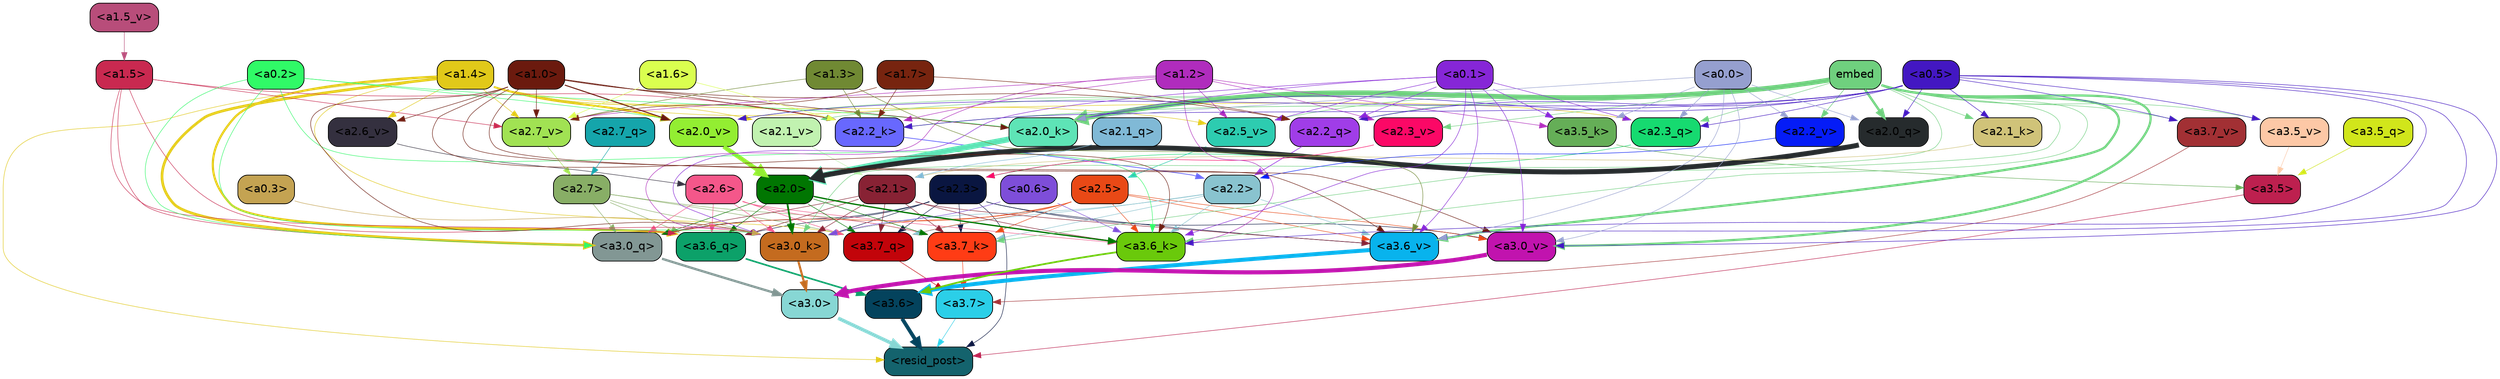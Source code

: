 strict digraph "" {
	graph [bgcolor=transparent,
		layout=dot,
		overlap=false,
		splines=true
	];
	"<a3.7>"	[color=black,
		fillcolor="#2bcfe8",
		fontname=Helvetica,
		shape=box,
		style="filled, rounded"];
	"<resid_post>"	[color=black,
		fillcolor="#14636d",
		fontname=Helvetica,
		shape=box,
		style="filled, rounded"];
	"<a3.7>" -> "<resid_post>"	[color="#2bcfe8",
		penwidth=0.6];
	"<a3.6>"	[color=black,
		fillcolor="#04435d",
		fontname=Helvetica,
		shape=box,
		style="filled, rounded"];
	"<a3.6>" -> "<resid_post>"	[color="#04435d",
		penwidth=4.646730065345764];
	"<a3.5>"	[color=black,
		fillcolor="#bd204f",
		fontname=Helvetica,
		shape=box,
		style="filled, rounded"];
	"<a3.5>" -> "<resid_post>"	[color="#bd204f",
		penwidth=0.6];
	"<a3.0>"	[color=black,
		fillcolor="#87d7d4",
		fontname=Helvetica,
		shape=box,
		style="filled, rounded"];
	"<a3.0>" -> "<resid_post>"	[color="#87d7d4",
		penwidth=4.323132634162903];
	"<a2.3>"	[color=black,
		fillcolor="#0a1641",
		fontname=Helvetica,
		shape=box,
		style="filled, rounded"];
	"<a2.3>" -> "<resid_post>"	[color="#0a1641",
		penwidth=0.6];
	"<a3.7_q>"	[color=black,
		fillcolor="#c2040a",
		fontname=Helvetica,
		shape=box,
		style="filled, rounded"];
	"<a2.3>" -> "<a3.7_q>"	[color="#0a1641",
		penwidth=0.6];
	"<a3.6_q>"	[color=black,
		fillcolor="#0ca169",
		fontname=Helvetica,
		shape=box,
		style="filled, rounded"];
	"<a2.3>" -> "<a3.6_q>"	[color="#0a1641",
		penwidth=0.6];
	"<a3.0_q>"	[color=black,
		fillcolor="#829794",
		fontname=Helvetica,
		shape=box,
		style="filled, rounded"];
	"<a2.3>" -> "<a3.0_q>"	[color="#0a1641",
		penwidth=0.6];
	"<a3.7_k>"	[color=black,
		fillcolor="#ff3c15",
		fontname=Helvetica,
		shape=box,
		style="filled, rounded"];
	"<a2.3>" -> "<a3.7_k>"	[color="#0a1641",
		penwidth=0.6];
	"<a3.0_k>"	[color=black,
		fillcolor="#c46b1f",
		fontname=Helvetica,
		shape=box,
		style="filled, rounded"];
	"<a2.3>" -> "<a3.0_k>"	[color="#0a1641",
		penwidth=0.6];
	"<a3.6_v>"	[color=black,
		fillcolor="#08b3ed",
		fontname=Helvetica,
		shape=box,
		style="filled, rounded"];
	"<a2.3>" -> "<a3.6_v>"	[color="#0a1641",
		penwidth=0.6];
	"<a3.0_v>"	[color=black,
		fillcolor="#c113ae",
		fontname=Helvetica,
		shape=box,
		style="filled, rounded"];
	"<a2.3>" -> "<a3.0_v>"	[color="#0a1641",
		penwidth=0.6];
	"<a1.4>"	[color=black,
		fillcolor="#e1c919",
		fontname=Helvetica,
		shape=box,
		style="filled, rounded"];
	"<a1.4>" -> "<resid_post>"	[color="#e1c919",
		penwidth=0.6];
	"<a1.4>" -> "<a3.7_q>"	[color="#e1c919",
		penwidth=0.6];
	"<a1.4>" -> "<a3.6_q>"	[color="#e1c919",
		penwidth=2.700703263282776];
	"<a1.4>" -> "<a3.0_q>"	[color="#e1c919",
		penwidth=3.34255850315094];
	"<a2.3_q>"	[color=black,
		fillcolor="#16da70",
		fontname=Helvetica,
		shape=box,
		style="filled, rounded"];
	"<a1.4>" -> "<a2.3_q>"	[color="#e1c919",
		penwidth=0.6];
	"<a2.2_k>"	[color=black,
		fillcolor="#6868fe",
		fontname=Helvetica,
		shape=box,
		style="filled, rounded"];
	"<a1.4>" -> "<a2.2_k>"	[color="#e1c919",
		penwidth=0.6];
	"<a2.7_v>"	[color=black,
		fillcolor="#a1e253",
		fontname=Helvetica,
		shape=box,
		style="filled, rounded"];
	"<a1.4>" -> "<a2.7_v>"	[color="#e1c919",
		penwidth=0.6];
	"<a2.6_v>"	[color=black,
		fillcolor="#34303f",
		fontname=Helvetica,
		shape=box,
		style="filled, rounded"];
	"<a1.4>" -> "<a2.6_v>"	[color="#e1c919",
		penwidth=0.6];
	"<a2.5_v>"	[color=black,
		fillcolor="#2dccb0",
		fontname=Helvetica,
		shape=box,
		style="filled, rounded"];
	"<a1.4>" -> "<a2.5_v>"	[color="#e1c919",
		penwidth=0.6];
	"<a2.1_v>"	[color=black,
		fillcolor="#c1f2b0",
		fontname=Helvetica,
		shape=box,
		style="filled, rounded"];
	"<a1.4>" -> "<a2.1_v>"	[color="#e1c919",
		penwidth=0.6];
	"<a2.0_v>"	[color=black,
		fillcolor="#93ee32",
		fontname=Helvetica,
		shape=box,
		style="filled, rounded"];
	"<a1.4>" -> "<a2.0_v>"	[color="#e1c919",
		penwidth=2.387977123260498];
	"<a3.7_q>" -> "<a3.7>"	[color="#c2040a",
		penwidth=0.6];
	"<a3.6_q>" -> "<a3.6>"	[color="#0ca169",
		penwidth=2.03758105635643];
	"<a3.5_q>"	[color=black,
		fillcolor="#d1e61b",
		fontname=Helvetica,
		shape=box,
		style="filled, rounded"];
	"<a3.5_q>" -> "<a3.5>"	[color="#d1e61b",
		penwidth=0.6];
	"<a3.0_q>" -> "<a3.0>"	[color="#829794",
		penwidth=2.8638100624084473];
	"<a3.7_k>" -> "<a3.7>"	[color="#ff3c15",
		penwidth=0.6];
	"<a3.6_k>"	[color=black,
		fillcolor="#6ac90b",
		fontname=Helvetica,
		shape=box,
		style="filled, rounded"];
	"<a3.6_k>" -> "<a3.6>"	[color="#6ac90b",
		penwidth=2.174198240041733];
	"<a3.5_k>"	[color=black,
		fillcolor="#65ae57",
		fontname=Helvetica,
		shape=box,
		style="filled, rounded"];
	"<a3.5_k>" -> "<a3.5>"	[color="#65ae57",
		penwidth=0.6];
	"<a3.0_k>" -> "<a3.0>"	[color="#c46b1f",
		penwidth=2.6274144649505615];
	"<a3.7_v>"	[color=black,
		fillcolor="#a23034",
		fontname=Helvetica,
		shape=box,
		style="filled, rounded"];
	"<a3.7_v>" -> "<a3.7>"	[color="#a23034",
		penwidth=0.6];
	"<a3.6_v>" -> "<a3.6>"	[color="#08b3ed",
		penwidth=5.002329230308533];
	"<a3.5_v>"	[color=black,
		fillcolor="#fdc8a6",
		fontname=Helvetica,
		shape=box,
		style="filled, rounded"];
	"<a3.5_v>" -> "<a3.5>"	[color="#fdc8a6",
		penwidth=0.6];
	"<a3.0_v>" -> "<a3.0>"	[color="#c113ae",
		penwidth=5.188832879066467];
	"<a2.7>"	[color=black,
		fillcolor="#88ae66",
		fontname=Helvetica,
		shape=box,
		style="filled, rounded"];
	"<a2.7>" -> "<a3.7_q>"	[color="#88ae66",
		penwidth=0.6];
	"<a2.7>" -> "<a3.6_q>"	[color="#88ae66",
		penwidth=0.6];
	"<a2.7>" -> "<a3.0_q>"	[color="#88ae66",
		penwidth=0.6];
	"<a2.7>" -> "<a3.7_k>"	[color="#88ae66",
		penwidth=0.6];
	"<a2.7>" -> "<a3.0_k>"	[color="#88ae66",
		penwidth=0.6];
	"<a2.6>"	[color=black,
		fillcolor="#f4578a",
		fontname=Helvetica,
		shape=box,
		style="filled, rounded"];
	"<a2.6>" -> "<a3.7_q>"	[color="#f4578a",
		penwidth=0.6];
	"<a2.6>" -> "<a3.6_q>"	[color="#f4578a",
		penwidth=0.6];
	"<a2.6>" -> "<a3.0_q>"	[color="#f4578a",
		penwidth=0.6];
	"<a2.6>" -> "<a3.7_k>"	[color="#f4578a",
		penwidth=0.6];
	"<a2.6>" -> "<a3.6_k>"	[color="#f4578a",
		penwidth=0.6];
	"<a2.6>" -> "<a3.0_k>"	[color="#f4578a",
		penwidth=0.6];
	"<a2.5>"	[color=black,
		fillcolor="#e94916",
		fontname=Helvetica,
		shape=box,
		style="filled, rounded"];
	"<a2.5>" -> "<a3.7_q>"	[color="#e94916",
		penwidth=0.6];
	"<a2.5>" -> "<a3.0_q>"	[color="#e94916",
		penwidth=0.6];
	"<a2.5>" -> "<a3.7_k>"	[color="#e94916",
		penwidth=0.6];
	"<a2.5>" -> "<a3.6_k>"	[color="#e94916",
		penwidth=0.6];
	"<a2.5>" -> "<a3.0_k>"	[color="#e94916",
		penwidth=0.6];
	"<a2.5>" -> "<a3.6_v>"	[color="#e94916",
		penwidth=0.6];
	"<a2.5>" -> "<a3.0_v>"	[color="#e94916",
		penwidth=0.6];
	"<a2.2>"	[color=black,
		fillcolor="#89c3cf",
		fontname=Helvetica,
		shape=box,
		style="filled, rounded"];
	"<a2.2>" -> "<a3.7_q>"	[color="#89c3cf",
		penwidth=0.6];
	"<a2.2>" -> "<a3.7_k>"	[color="#89c3cf",
		penwidth=0.6];
	"<a2.2>" -> "<a3.6_k>"	[color="#89c3cf",
		penwidth=0.6];
	"<a2.2>" -> "<a3.0_k>"	[color="#89c3cf",
		penwidth=0.6];
	"<a2.2>" -> "<a3.6_v>"	[color="#89c3cf",
		penwidth=0.6];
	"<a2.1>"	[color=black,
		fillcolor="#882234",
		fontname=Helvetica,
		shape=box,
		style="filled, rounded"];
	"<a2.1>" -> "<a3.7_q>"	[color="#882234",
		penwidth=0.6];
	"<a2.1>" -> "<a3.6_q>"	[color="#882234",
		penwidth=0.6];
	"<a2.1>" -> "<a3.0_q>"	[color="#882234",
		penwidth=0.6];
	"<a2.1>" -> "<a3.7_k>"	[color="#882234",
		penwidth=0.6];
	"<a2.1>" -> "<a3.6_k>"	[color="#882234",
		penwidth=0.6];
	"<a2.1>" -> "<a3.0_k>"	[color="#882234",
		penwidth=0.6];
	"<a2.1>" -> "<a3.6_v>"	[color="#882234",
		penwidth=0.6];
	"<a2.0>"	[color=black,
		fillcolor="#017602",
		fontname=Helvetica,
		shape=box,
		style="filled, rounded"];
	"<a2.0>" -> "<a3.7_q>"	[color="#017602",
		penwidth=0.6];
	"<a2.0>" -> "<a3.6_q>"	[color="#017602",
		penwidth=0.6];
	"<a2.0>" -> "<a3.0_q>"	[color="#017602",
		penwidth=0.6];
	"<a2.0>" -> "<a3.7_k>"	[color="#017602",
		penwidth=0.6];
	"<a2.0>" -> "<a3.6_k>"	[color="#017602",
		penwidth=1.6454488784074783];
	"<a2.0>" -> "<a3.0_k>"	[color="#017602",
		penwidth=2.2218968719244003];
	"<a1.5>"	[color=black,
		fillcolor="#c92950",
		fontname=Helvetica,
		shape=box,
		style="filled, rounded"];
	"<a1.5>" -> "<a3.6_q>"	[color="#c92950",
		penwidth=0.6];
	"<a1.5>" -> "<a3.0_q>"	[color="#c92950",
		penwidth=0.6];
	"<a1.5>" -> "<a3.0_k>"	[color="#c92950",
		penwidth=0.6];
	"<a1.5>" -> "<a2.2_k>"	[color="#c92950",
		penwidth=0.6];
	"<a1.5>" -> "<a2.7_v>"	[color="#c92950",
		penwidth=0.6];
	"<a0.2>"	[color=black,
		fillcolor="#30fa67",
		fontname=Helvetica,
		shape=box,
		style="filled, rounded"];
	"<a0.2>" -> "<a3.0_q>"	[color="#30fa67",
		penwidth=0.6];
	"<a0.2>" -> "<a3.6_k>"	[color="#30fa67",
		penwidth=0.6];
	"<a0.2>" -> "<a3.0_k>"	[color="#30fa67",
		penwidth=0.6];
	"<a2.0_k>"	[color=black,
		fillcolor="#5ee4b6",
		fontname=Helvetica,
		shape=box,
		style="filled, rounded"];
	"<a0.2>" -> "<a2.0_k>"	[color="#30fa67",
		penwidth=0.6];
	"<a0.2>" -> "<a2.0_v>"	[color="#30fa67",
		penwidth=0.6];
	embed	[color=black,
		fillcolor="#6fd07e",
		fontname=Helvetica,
		shape=box,
		style="filled, rounded"];
	embed -> "<a3.7_k>"	[color="#6fd07e",
		penwidth=0.6];
	embed -> "<a3.6_k>"	[color="#6fd07e",
		penwidth=0.6];
	embed -> "<a3.0_k>"	[color="#6fd07e",
		penwidth=0.6];
	embed -> "<a3.7_v>"	[color="#6fd07e",
		penwidth=0.6];
	embed -> "<a3.6_v>"	[color="#6fd07e",
		penwidth=2.8301228284835815];
	embed -> "<a3.5_v>"	[color="#6fd07e",
		penwidth=0.6];
	embed -> "<a3.0_v>"	[color="#6fd07e",
		penwidth=2.7660785913467407];
	embed -> "<a2.3_q>"	[color="#6fd07e",
		penwidth=0.6];
	"<a2.2_q>"	[color=black,
		fillcolor="#a03de8",
		fontname=Helvetica,
		shape=box,
		style="filled, rounded"];
	embed -> "<a2.2_q>"	[color="#6fd07e",
		penwidth=0.6];
	"<a2.0_q>"	[color=black,
		fillcolor="#262b2d",
		fontname=Helvetica,
		shape=box,
		style="filled, rounded"];
	embed -> "<a2.0_q>"	[color="#6fd07e",
		penwidth=2.918822765350342];
	embed -> "<a2.2_k>"	[color="#6fd07e",
		penwidth=0.7099294662475586];
	"<a2.1_k>"	[color=black,
		fillcolor="#d0c379",
		fontname=Helvetica,
		shape=box,
		style="filled, rounded"];
	embed -> "<a2.1_k>"	[color="#6fd07e",
		penwidth=0.6];
	embed -> "<a2.0_k>"	[color="#6fd07e",
		penwidth=6.075345039367676];
	embed -> "<a2.5_v>"	[color="#6fd07e",
		penwidth=0.6];
	"<a2.3_v>"	[color=black,
		fillcolor="#fb0866",
		fontname=Helvetica,
		shape=box,
		style="filled, rounded"];
	embed -> "<a2.3_v>"	[color="#6fd07e",
		penwidth=0.6];
	"<a2.2_v>"	[color=black,
		fillcolor="#051cf7",
		fontname=Helvetica,
		shape=box,
		style="filled, rounded"];
	embed -> "<a2.2_v>"	[color="#6fd07e",
		penwidth=0.6909599304199219];
	embed -> "<a2.1_v>"	[color="#6fd07e",
		penwidth=0.6];
	embed -> "<a2.0_v>"	[color="#6fd07e",
		penwidth=0.6];
	"<a1.2>"	[color=black,
		fillcolor="#b02cbd",
		fontname=Helvetica,
		shape=box,
		style="filled, rounded"];
	"<a1.2>" -> "<a3.6_k>"	[color="#b02cbd",
		penwidth=0.6];
	"<a1.2>" -> "<a3.5_k>"	[color="#b02cbd",
		penwidth=0.6];
	"<a1.2>" -> "<a3.0_k>"	[color="#b02cbd",
		penwidth=0.6];
	"<a1.2>" -> "<a2.2_k>"	[color="#b02cbd",
		penwidth=0.6];
	"<a1.2>" -> "<a2.7_v>"	[color="#b02cbd",
		penwidth=0.6];
	"<a1.2>" -> "<a2.5_v>"	[color="#b02cbd",
		penwidth=0.6];
	"<a1.2>" -> "<a2.3_v>"	[color="#b02cbd",
		penwidth=0.6];
	"<a1.0>"	[color=black,
		fillcolor="#6b1a0e",
		fontname=Helvetica,
		shape=box,
		style="filled, rounded"];
	"<a1.0>" -> "<a3.6_k>"	[color="#6b1a0e",
		penwidth=0.6];
	"<a1.0>" -> "<a3.0_k>"	[color="#6b1a0e",
		penwidth=0.6];
	"<a1.0>" -> "<a3.6_v>"	[color="#6b1a0e",
		penwidth=0.6];
	"<a1.0>" -> "<a3.0_v>"	[color="#6b1a0e",
		penwidth=0.6];
	"<a1.0>" -> "<a2.2_q>"	[color="#6b1a0e",
		penwidth=0.6];
	"<a1.0>" -> "<a2.2_k>"	[color="#6b1a0e",
		penwidth=0.6];
	"<a1.0>" -> "<a2.0_k>"	[color="#6b1a0e",
		penwidth=0.6];
	"<a1.0>" -> "<a2.7_v>"	[color="#6b1a0e",
		penwidth=0.6];
	"<a1.0>" -> "<a2.6_v>"	[color="#6b1a0e",
		penwidth=0.6];
	"<a1.0>" -> "<a2.0_v>"	[color="#6b1a0e",
		penwidth=1.2435333728790283];
	"<a0.6>"	[color=black,
		fillcolor="#7e4ed9",
		fontname=Helvetica,
		shape=box,
		style="filled, rounded"];
	"<a0.6>" -> "<a3.6_k>"	[color="#7e4ed9",
		penwidth=0.6];
	"<a0.6>" -> "<a3.0_k>"	[color="#7e4ed9",
		penwidth=0.6];
	"<a0.5>"	[color=black,
		fillcolor="#4317c2",
		fontname=Helvetica,
		shape=box,
		style="filled, rounded"];
	"<a0.5>" -> "<a3.6_k>"	[color="#4317c2",
		penwidth=0.6];
	"<a0.5>" -> "<a3.7_v>"	[color="#4317c2",
		penwidth=0.6];
	"<a0.5>" -> "<a3.6_v>"	[color="#4317c2",
		penwidth=0.6];
	"<a0.5>" -> "<a3.5_v>"	[color="#4317c2",
		penwidth=0.6];
	"<a0.5>" -> "<a3.0_v>"	[color="#4317c2",
		penwidth=0.6124261617660522];
	"<a0.5>" -> "<a2.3_q>"	[color="#4317c2",
		penwidth=0.6];
	"<a0.5>" -> "<a2.2_q>"	[color="#4317c2",
		penwidth=0.6];
	"<a0.5>" -> "<a2.0_q>"	[color="#4317c2",
		penwidth=0.6];
	"<a0.5>" -> "<a2.2_k>"	[color="#4317c2",
		penwidth=0.6];
	"<a0.5>" -> "<a2.1_k>"	[color="#4317c2",
		penwidth=0.6];
	"<a0.5>" -> "<a2.0_k>"	[color="#4317c2",
		penwidth=0.6112704277038574];
	"<a0.5>" -> "<a2.0_v>"	[color="#4317c2",
		penwidth=0.6];
	"<a0.1>"	[color=black,
		fillcolor="#8626d7",
		fontname=Helvetica,
		shape=box,
		style="filled, rounded"];
	"<a0.1>" -> "<a3.6_k>"	[color="#8626d7",
		penwidth=0.6];
	"<a0.1>" -> "<a3.5_k>"	[color="#8626d7",
		penwidth=0.6];
	"<a0.1>" -> "<a3.0_k>"	[color="#8626d7",
		penwidth=0.6];
	"<a0.1>" -> "<a3.6_v>"	[color="#8626d7",
		penwidth=0.6];
	"<a0.1>" -> "<a3.0_v>"	[color="#8626d7",
		penwidth=0.6];
	"<a0.1>" -> "<a2.3_q>"	[color="#8626d7",
		penwidth=0.6];
	"<a0.1>" -> "<a2.2_q>"	[color="#8626d7",
		penwidth=0.6];
	"<a0.1>" -> "<a2.0_k>"	[color="#8626d7",
		penwidth=0.6];
	"<a0.1>" -> "<a2.5_v>"	[color="#8626d7",
		penwidth=0.6];
	"<a0.0>"	[color=black,
		fillcolor="#959fcf",
		fontname=Helvetica,
		shape=box,
		style="filled, rounded"];
	"<a0.0>" -> "<a3.5_k>"	[color="#959fcf",
		penwidth=0.6];
	"<a0.0>" -> "<a3.6_v>"	[color="#959fcf",
		penwidth=0.6];
	"<a0.0>" -> "<a3.0_v>"	[color="#959fcf",
		penwidth=0.6];
	"<a0.0>" -> "<a2.3_q>"	[color="#959fcf",
		penwidth=0.6];
	"<a0.0>" -> "<a2.0_q>"	[color="#959fcf",
		penwidth=0.6];
	"<a0.0>" -> "<a2.0_k>"	[color="#959fcf",
		penwidth=0.6];
	"<a0.0>" -> "<a2.2_v>"	[color="#959fcf",
		penwidth=0.6];
	"<a0.3>"	[color=black,
		fillcolor="#c4a352",
		fontname=Helvetica,
		shape=box,
		style="filled, rounded"];
	"<a0.3>" -> "<a3.0_k>"	[color="#c4a352",
		penwidth=0.6];
	"<a1.3>"	[color=black,
		fillcolor="#708933",
		fontname=Helvetica,
		shape=box,
		style="filled, rounded"];
	"<a1.3>" -> "<a3.6_v>"	[color="#708933",
		penwidth=0.6];
	"<a1.3>" -> "<a2.2_k>"	[color="#708933",
		penwidth=0.6];
	"<a1.3>" -> "<a2.7_v>"	[color="#708933",
		penwidth=0.6];
	"<a2.7_q>"	[color=black,
		fillcolor="#15a5ab",
		fontname=Helvetica,
		shape=box,
		style="filled, rounded"];
	"<a2.7_q>" -> "<a2.7>"	[color="#15a5ab",
		penwidth=0.6];
	"<a2.3_q>" -> "<a2.3>"	[color="#16da70",
		penwidth=0.6];
	"<a2.2_q>" -> "<a2.2>"	[color="#a03de8",
		penwidth=0.8114519119262695];
	"<a2.1_q>"	[color=black,
		fillcolor="#80b9d6",
		fontname=Helvetica,
		shape=box,
		style="filled, rounded"];
	"<a2.1_q>" -> "<a2.1>"	[color="#80b9d6",
		penwidth=0.6];
	"<a2.0_q>" -> "<a2.0>"	[color="#262b2d",
		penwidth=6.2323237657547];
	"<a2.2_k>" -> "<a2.2>"	[color="#6868fe",
		penwidth=0.9331893920898438];
	"<a2.1_k>" -> "<a2.1>"	[color="#d0c379",
		penwidth=0.6];
	"<a2.0_k>" -> "<a2.0>"	[color="#5ee4b6",
		penwidth=7.158664226531982];
	"<a2.7_v>" -> "<a2.7>"	[color="#a1e253",
		penwidth=0.6];
	"<a2.6_v>" -> "<a2.6>"	[color="#34303f",
		penwidth=0.6];
	"<a2.5_v>" -> "<a2.5>"	[color="#2dccb0",
		penwidth=0.6657319068908691];
	"<a2.3_v>" -> "<a2.3>"	[color="#fb0866",
		penwidth=0.6];
	"<a2.2_v>" -> "<a2.2>"	[color="#051cf7",
		penwidth=0.6];
	"<a2.1_v>" -> "<a2.1>"	[color="#c1f2b0",
		penwidth=0.6];
	"<a2.0_v>" -> "<a2.0>"	[color="#93ee32",
		penwidth=5.380099236965179];
	"<a1.7>"	[color=black,
		fillcolor="#77240f",
		fontname=Helvetica,
		shape=box,
		style="filled, rounded"];
	"<a1.7>" -> "<a2.2_q>"	[color="#77240f",
		penwidth=0.6];
	"<a1.7>" -> "<a2.2_k>"	[color="#77240f",
		penwidth=0.6];
	"<a1.7>" -> "<a2.7_v>"	[color="#77240f",
		penwidth=0.6];
	"<a1.6>"	[color=black,
		fillcolor="#daff4f",
		fontname=Helvetica,
		shape=box,
		style="filled, rounded"];
	"<a1.6>" -> "<a2.2_k>"	[color="#daff4f",
		penwidth=0.6];
	"<a1.6>" -> "<a2.7_v>"	[color="#daff4f",
		penwidth=0.6];
	"<a1.5_v>"	[color=black,
		fillcolor="#b84d7a",
		fontname=Helvetica,
		shape=box,
		style="filled, rounded"];
	"<a1.5_v>" -> "<a1.5>"	[color="#b84d7a",
		penwidth=0.6];
}
